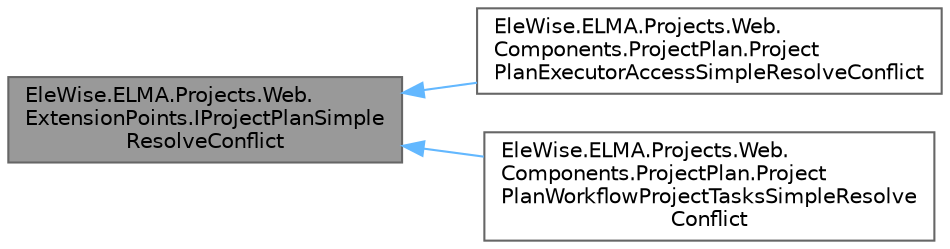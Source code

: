 digraph "EleWise.ELMA.Projects.Web.ExtensionPoints.IProjectPlanSimpleResolveConflict"
{
 // LATEX_PDF_SIZE
  bgcolor="transparent";
  edge [fontname=Helvetica,fontsize=10,labelfontname=Helvetica,labelfontsize=10];
  node [fontname=Helvetica,fontsize=10,shape=box,height=0.2,width=0.4];
  rankdir="LR";
  Node1 [id="Node000001",label="EleWise.ELMA.Projects.Web.\lExtensionPoints.IProjectPlanSimple\lResolveConflict",height=0.2,width=0.4,color="gray40", fillcolor="grey60", style="filled", fontcolor="black",tooltip="Точка расширения для отображения простого решения конфликта"];
  Node1 -> Node2 [id="edge1_Node000001_Node000002",dir="back",color="steelblue1",style="solid",tooltip=" "];
  Node2 [id="Node000002",label="EleWise.ELMA.Projects.Web.\lComponents.ProjectPlan.Project\lPlanExecutorAccessSimpleResolveConflict",height=0.2,width=0.4,color="gray40", fillcolor="white", style="filled",tooltip=" "];
  Node1 -> Node3 [id="edge2_Node000001_Node000003",dir="back",color="steelblue1",style="solid",tooltip=" "];
  Node3 [id="Node000003",label="EleWise.ELMA.Projects.Web.\lComponents.ProjectPlan.Project\lPlanWorkflowProjectTasksSimpleResolve\lConflict",height=0.2,width=0.4,color="gray40", fillcolor="white", style="filled",tooltip=" "];
}
